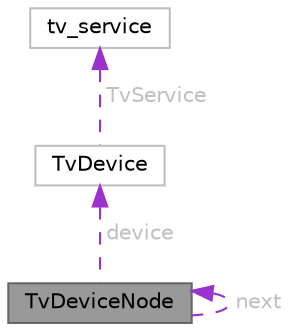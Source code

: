 digraph "TvDeviceNode"
{
 // LATEX_PDF_SIZE
  bgcolor="transparent";
  edge [fontname=Helvetica,fontsize=10,labelfontname=Helvetica,labelfontsize=10];
  node [fontname=Helvetica,fontsize=10,shape=box,height=0.2,width=0.4];
  Node1 [id="Node000001",label="TvDeviceNode",height=0.2,width=0.4,color="gray40", fillcolor="grey60", style="filled", fontcolor="black",tooltip=" "];
  Node2 -> Node1 [id="edge1_Node000001_Node000002",dir="back",color="darkorchid3",style="dashed",tooltip=" ",label=" device",fontcolor="grey" ];
  Node2 [id="Node000002",label="TvDevice",height=0.2,width=0.4,color="grey75", fillcolor="white", style="filled",URL="$structTvDevice.html",tooltip=" "];
  Node3 -> Node2 [id="edge2_Node000002_Node000003",dir="back",color="darkorchid3",style="dashed",tooltip=" ",label=" TvService",fontcolor="grey" ];
  Node3 [id="Node000003",label="tv_service",height=0.2,width=0.4,color="grey75", fillcolor="white", style="filled",URL="$structtv__service.html",tooltip=" "];
  Node1 -> Node1 [id="edge3_Node000001_Node000001",dir="back",color="darkorchid3",style="dashed",tooltip=" ",label=" next",fontcolor="grey" ];
}
